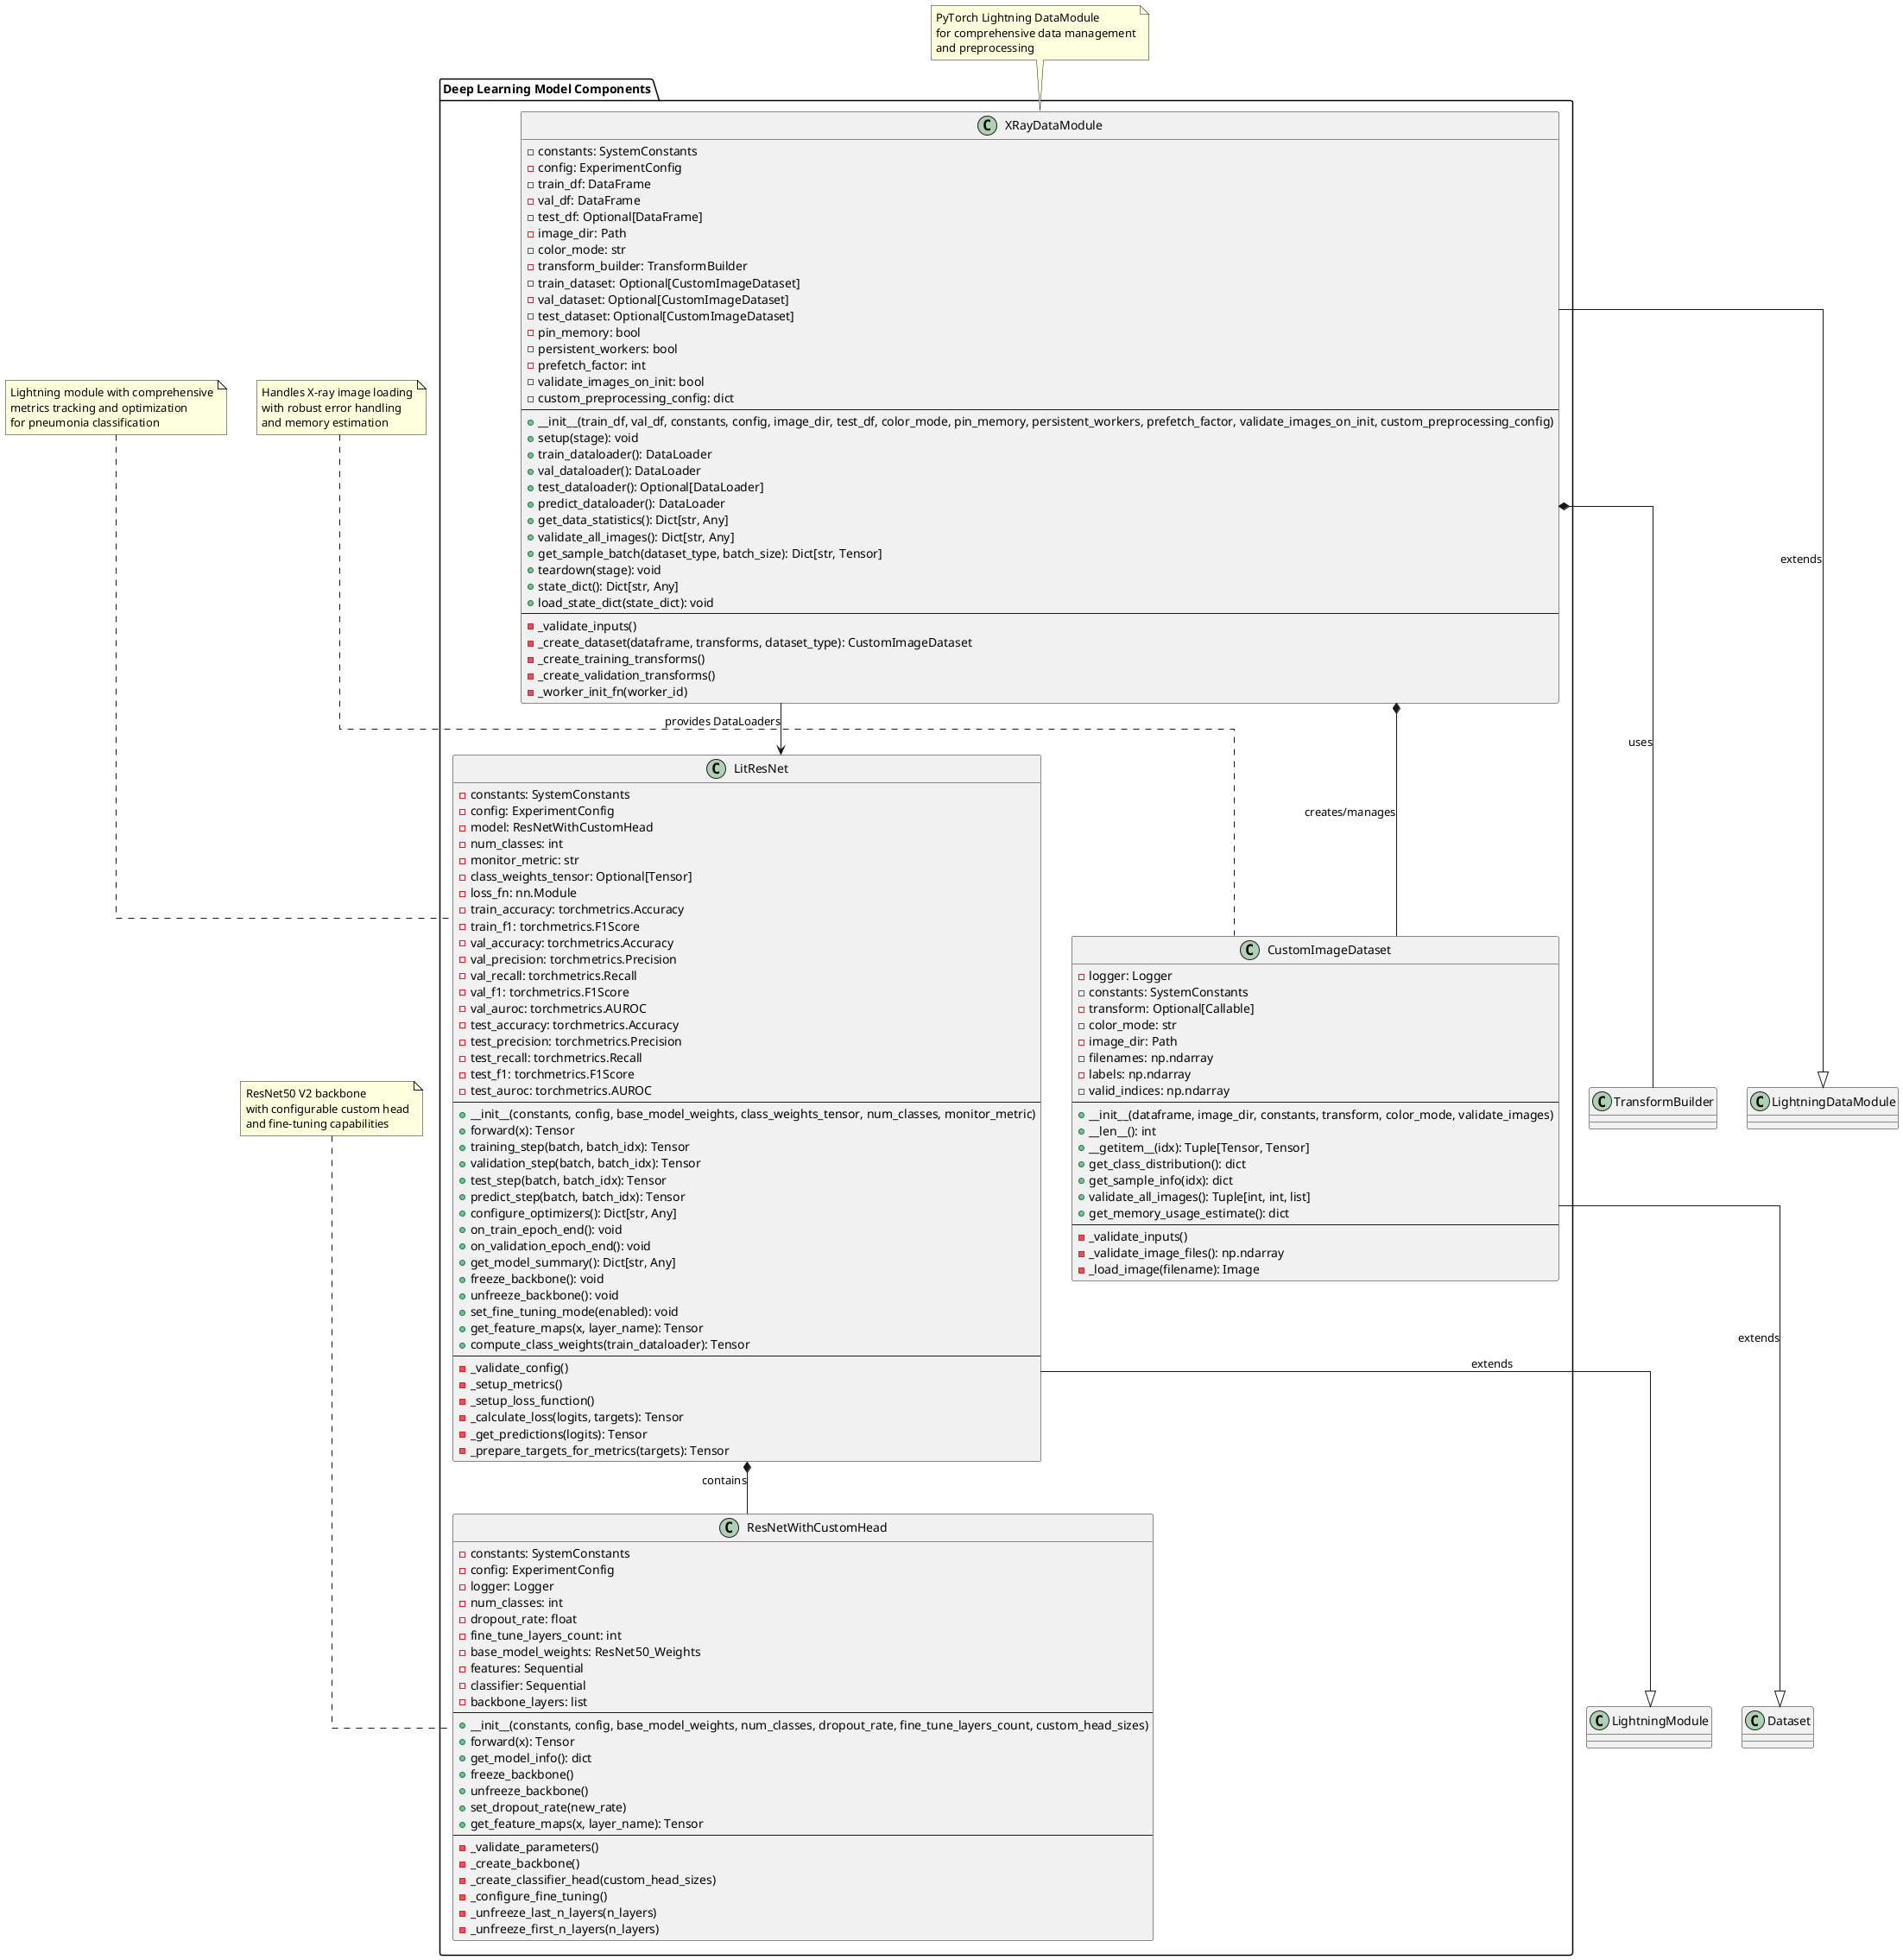 @startuml
skinparam linetype ortho
package "Deep Learning Model Components" {

  class CustomImageDataset {
    -logger: Logger
    -constants: SystemConstants
    -transform: Optional[Callable]
    -color_mode: str
    -image_dir: Path
    -filenames: np.ndarray
    -labels: np.ndarray
    -valid_indices: np.ndarray
    --
    +__init__(dataframe, image_dir, constants, transform, color_mode, validate_images)
    +__len__(): int
    +__getitem__(idx): Tuple[Tensor, Tensor]
    +get_class_distribution(): dict
    +get_sample_info(idx): dict
    +validate_all_images(): Tuple[int, int, list]
    +get_memory_usage_estimate(): dict
    --
    -_validate_inputs()
    -_validate_image_files(): np.ndarray
    -_load_image(filename): Image
  }

  class ResNetWithCustomHead {
    -constants: SystemConstants
    -config: ExperimentConfig
    -logger: Logger
    -num_classes: int
    -dropout_rate: float
    -fine_tune_layers_count: int
    -base_model_weights: ResNet50_Weights
    -features: Sequential
    -classifier: Sequential
    -backbone_layers: list
    --
    +__init__(constants, config, base_model_weights, num_classes, dropout_rate, fine_tune_layers_count, custom_head_sizes)
    +forward(x): Tensor
    +get_model_info(): dict
    +freeze_backbone()
    +unfreeze_backbone()
    +set_dropout_rate(new_rate)
    +get_feature_maps(x, layer_name): Tensor
    --
    -_validate_parameters()
    -_create_backbone()
    -_create_classifier_head(custom_head_sizes)
    -_configure_fine_tuning()
    -_unfreeze_last_n_layers(n_layers)
    -_unfreeze_first_n_layers(n_layers)
  }

  class XRayDataModule {
    -constants: SystemConstants
    -config: ExperimentConfig
    -train_df: DataFrame
    -val_df: DataFrame
    -test_df: Optional[DataFrame]
    -image_dir: Path
    -color_mode: str
    -transform_builder: TransformBuilder
    -train_dataset: Optional[CustomImageDataset]
    -val_dataset: Optional[CustomImageDataset]
    -test_dataset: Optional[CustomImageDataset]
    -pin_memory: bool
    -persistent_workers: bool
    -prefetch_factor: int
    -validate_images_on_init: bool
    -custom_preprocessing_config: dict
    --
    +__init__(train_df, val_df, constants, config, image_dir, test_df, color_mode, pin_memory, persistent_workers, prefetch_factor, validate_images_on_init, custom_preprocessing_config)
    +setup(stage): void
    +train_dataloader(): DataLoader
    +val_dataloader(): DataLoader
    +test_dataloader(): Optional[DataLoader]
    +predict_dataloader(): DataLoader
    +get_data_statistics(): Dict[str, Any]
    +validate_all_images(): Dict[str, Any]
    +get_sample_batch(dataset_type, batch_size): Dict[str, Tensor]
    +teardown(stage): void
    +state_dict(): Dict[str, Any]
    +load_state_dict(state_dict): void
    --
    -_validate_inputs()
    -_create_dataset(dataframe, transforms, dataset_type): CustomImageDataset
    -_create_training_transforms()
    -_create_validation_transforms()
    -_worker_init_fn(worker_id)
  }

  class LitResNet {
    -constants: SystemConstants
    -config: ExperimentConfig
    -model: ResNetWithCustomHead
    -num_classes: int
    -monitor_metric: str
    -class_weights_tensor: Optional[Tensor]
    -loss_fn: nn.Module
    -train_accuracy: torchmetrics.Accuracy
    -train_f1: torchmetrics.F1Score
    -val_accuracy: torchmetrics.Accuracy
    -val_precision: torchmetrics.Precision
    -val_recall: torchmetrics.Recall
    -val_f1: torchmetrics.F1Score
    -val_auroc: torchmetrics.AUROC
    -test_accuracy: torchmetrics.Accuracy
    -test_precision: torchmetrics.Precision
    -test_recall: torchmetrics.Recall
    -test_f1: torchmetrics.F1Score
    -test_auroc: torchmetrics.AUROC
    --
    +__init__(constants, config, base_model_weights, class_weights_tensor, num_classes, monitor_metric)
    +forward(x): Tensor
    +training_step(batch, batch_idx): Tensor
    +validation_step(batch, batch_idx): Tensor
    +test_step(batch, batch_idx): Tensor
    +predict_step(batch, batch_idx): Tensor
    +configure_optimizers(): Dict[str, Any]
    +on_train_epoch_end(): void
    +on_validation_epoch_end(): void
    +get_model_summary(): Dict[str, Any]
    +freeze_backbone(): void
    +unfreeze_backbone(): void
    +set_fine_tuning_mode(enabled): void
    +get_feature_maps(x, layer_name): Tensor
    +compute_class_weights(train_dataloader): Tensor
    --
    -_validate_config()
    -_setup_metrics()
    -_setup_loss_function()
    -_calculate_loss(logits, targets): Tensor
    -_get_predictions(logits): Tensor
    -_prepare_targets_for_metrics(targets): Tensor
  }

}

' Inheritance relationships
CustomImageDataset --|> Dataset : extends
XRayDataModule --|> LightningDataModule : extends
LitResNet --|> LightningModule : extends

' Composition relationships
XRayDataModule *-- CustomImageDataset : creates/manages
LitResNet *-- ResNetWithCustomHead : contains
XRayDataModule *-- TransformBuilder : uses



' Data flow
XRayDataModule --> LitResNet : provides DataLoaders

note top of CustomImageDataset : Handles X-ray image loading\nwith robust error handling\nand memory estimation
note top of ResNetWithCustomHead : ResNet50 V2 backbone\nwith configurable custom head\nand fine-tuning capabilities
note top of XRayDataModule : PyTorch Lightning DataModule\nfor comprehensive data management\nand preprocessing
note top of LitResNet : Lightning module with comprehensive\nmetrics tracking and optimization\nfor pneumonia classification

@enduml
